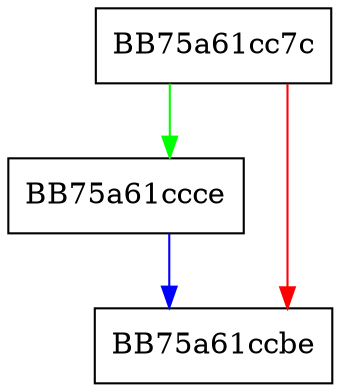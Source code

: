 digraph ResetStatistics {
  node [shape="box"];
  graph [splines=ortho];
  BB75a61cc7c -> BB75a61ccce [color="green"];
  BB75a61cc7c -> BB75a61ccbe [color="red"];
  BB75a61ccce -> BB75a61ccbe [color="blue"];
}